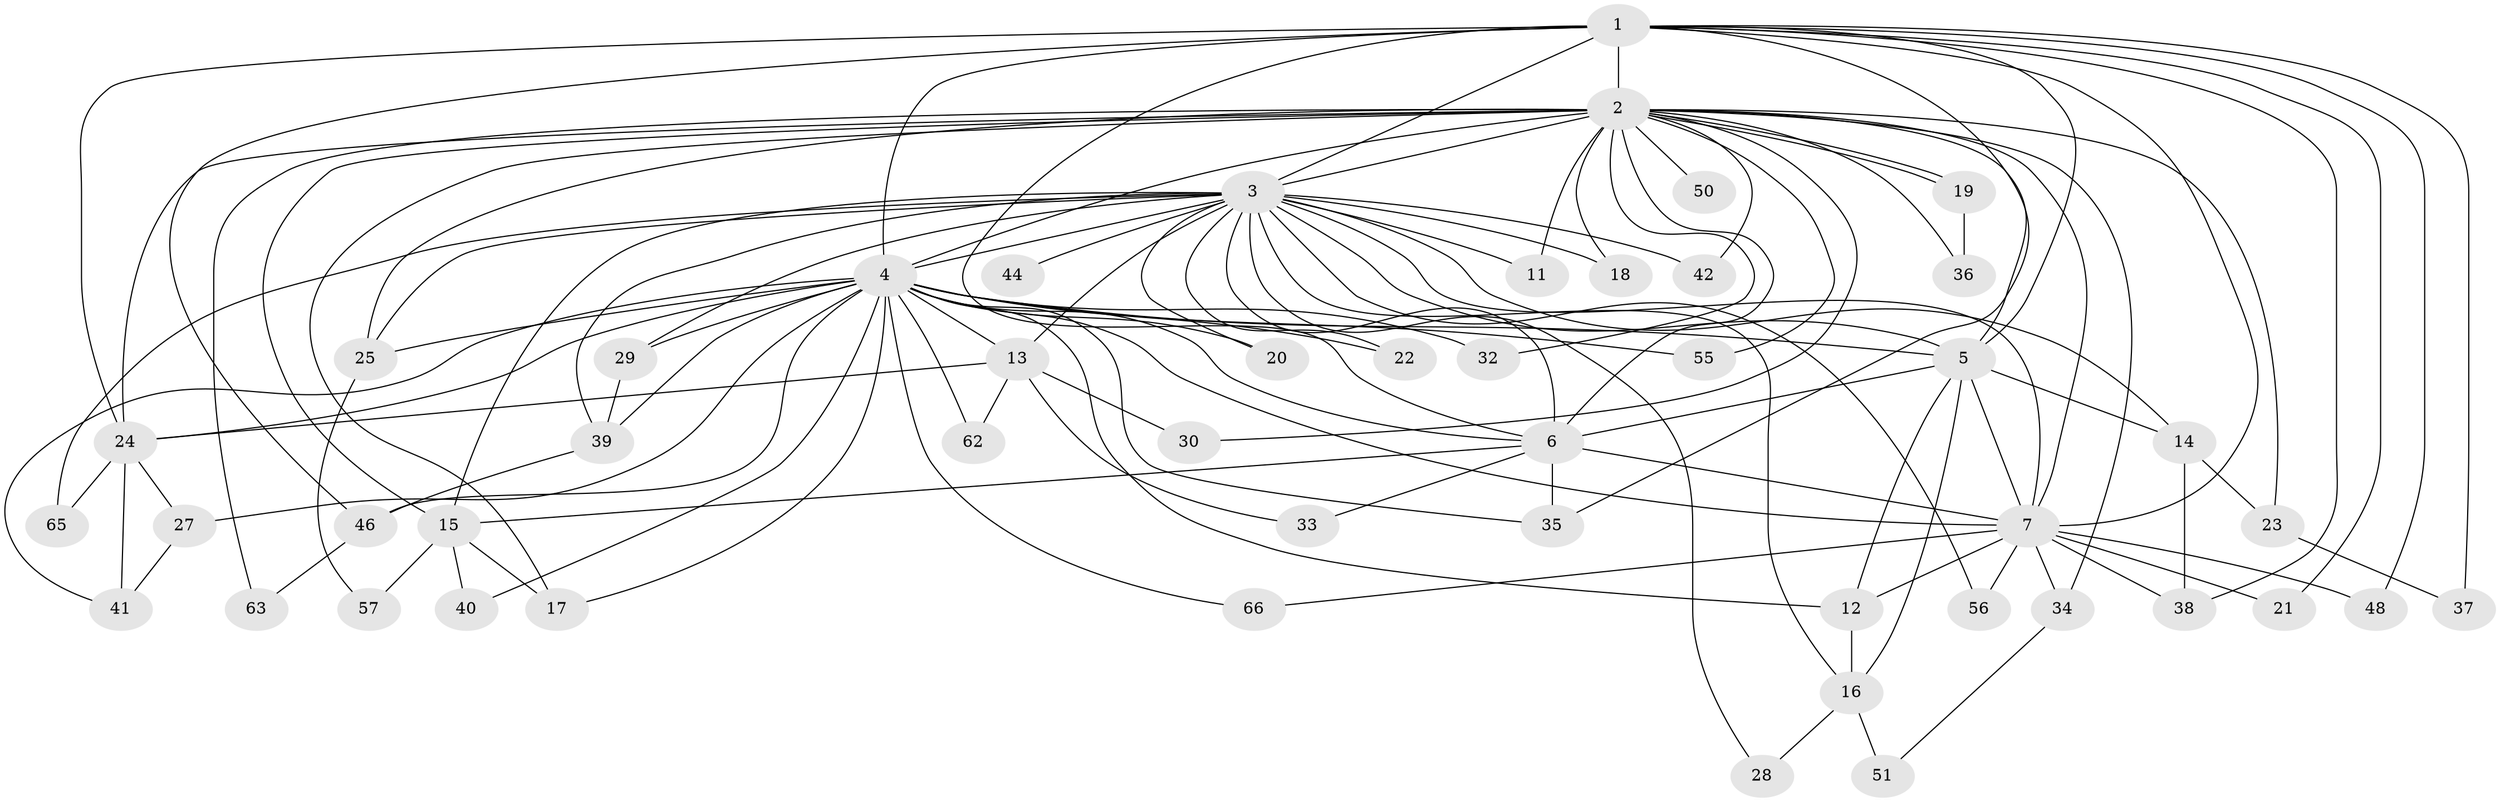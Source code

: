 // Generated by graph-tools (version 1.1) at 2025/51/02/27/25 19:51:52]
// undirected, 49 vertices, 115 edges
graph export_dot {
graph [start="1"]
  node [color=gray90,style=filled];
  1 [super="+59"];
  2 [super="+9"];
  3 [super="+8"];
  4 [super="+10"];
  5;
  6 [super="+47"];
  7 [super="+43"];
  11;
  12 [super="+61"];
  13 [super="+26"];
  14;
  15 [super="+52"];
  16 [super="+31"];
  17 [super="+67"];
  18;
  19;
  20;
  21;
  22;
  23;
  24 [super="+45"];
  25 [super="+54"];
  27;
  28;
  29;
  30;
  32;
  33;
  34;
  35 [super="+49"];
  36;
  37;
  38 [super="+58"];
  39 [super="+53"];
  40;
  41 [super="+64"];
  42;
  44;
  46 [super="+60"];
  48;
  50;
  51;
  55;
  56;
  57;
  62;
  63;
  65;
  66;
  1 -- 2 [weight=2];
  1 -- 3 [weight=2];
  1 -- 4 [weight=2];
  1 -- 5;
  1 -- 6;
  1 -- 7;
  1 -- 21;
  1 -- 24;
  1 -- 35;
  1 -- 37;
  1 -- 38;
  1 -- 46;
  1 -- 48;
  2 -- 3 [weight=4];
  2 -- 4 [weight=4];
  2 -- 5 [weight=2];
  2 -- 6 [weight=2];
  2 -- 7 [weight=2];
  2 -- 15;
  2 -- 19;
  2 -- 19;
  2 -- 23;
  2 -- 32;
  2 -- 50 [weight=2];
  2 -- 55;
  2 -- 63;
  2 -- 11;
  2 -- 17;
  2 -- 18;
  2 -- 24;
  2 -- 25;
  2 -- 30;
  2 -- 34;
  2 -- 36;
  2 -- 42;
  3 -- 4 [weight=4];
  3 -- 5 [weight=2];
  3 -- 6 [weight=2];
  3 -- 7 [weight=2];
  3 -- 11;
  3 -- 13;
  3 -- 16;
  3 -- 28;
  3 -- 29;
  3 -- 44 [weight=2];
  3 -- 65;
  3 -- 14;
  3 -- 15;
  3 -- 18;
  3 -- 20;
  3 -- 22;
  3 -- 42;
  3 -- 56;
  3 -- 39;
  3 -- 25;
  4 -- 5 [weight=2];
  4 -- 6 [weight=2];
  4 -- 7 [weight=2];
  4 -- 12;
  4 -- 17;
  4 -- 20;
  4 -- 25;
  4 -- 32;
  4 -- 35;
  4 -- 40;
  4 -- 62;
  4 -- 66;
  4 -- 39;
  4 -- 41;
  4 -- 13;
  4 -- 46;
  4 -- 22;
  4 -- 55;
  4 -- 24;
  4 -- 27;
  4 -- 29;
  5 -- 6;
  5 -- 7;
  5 -- 12;
  5 -- 14;
  5 -- 16;
  6 -- 7;
  6 -- 33;
  6 -- 15;
  6 -- 35;
  7 -- 21;
  7 -- 34;
  7 -- 38;
  7 -- 48;
  7 -- 56;
  7 -- 66;
  7 -- 12 [weight=2];
  12 -- 16;
  13 -- 30;
  13 -- 33;
  13 -- 62;
  13 -- 24;
  14 -- 23;
  14 -- 38;
  15 -- 40;
  15 -- 57;
  15 -- 17;
  16 -- 28;
  16 -- 51;
  19 -- 36;
  23 -- 37;
  24 -- 27;
  24 -- 65;
  24 -- 41;
  25 -- 57;
  27 -- 41;
  29 -- 39;
  34 -- 51;
  39 -- 46;
  46 -- 63;
}
